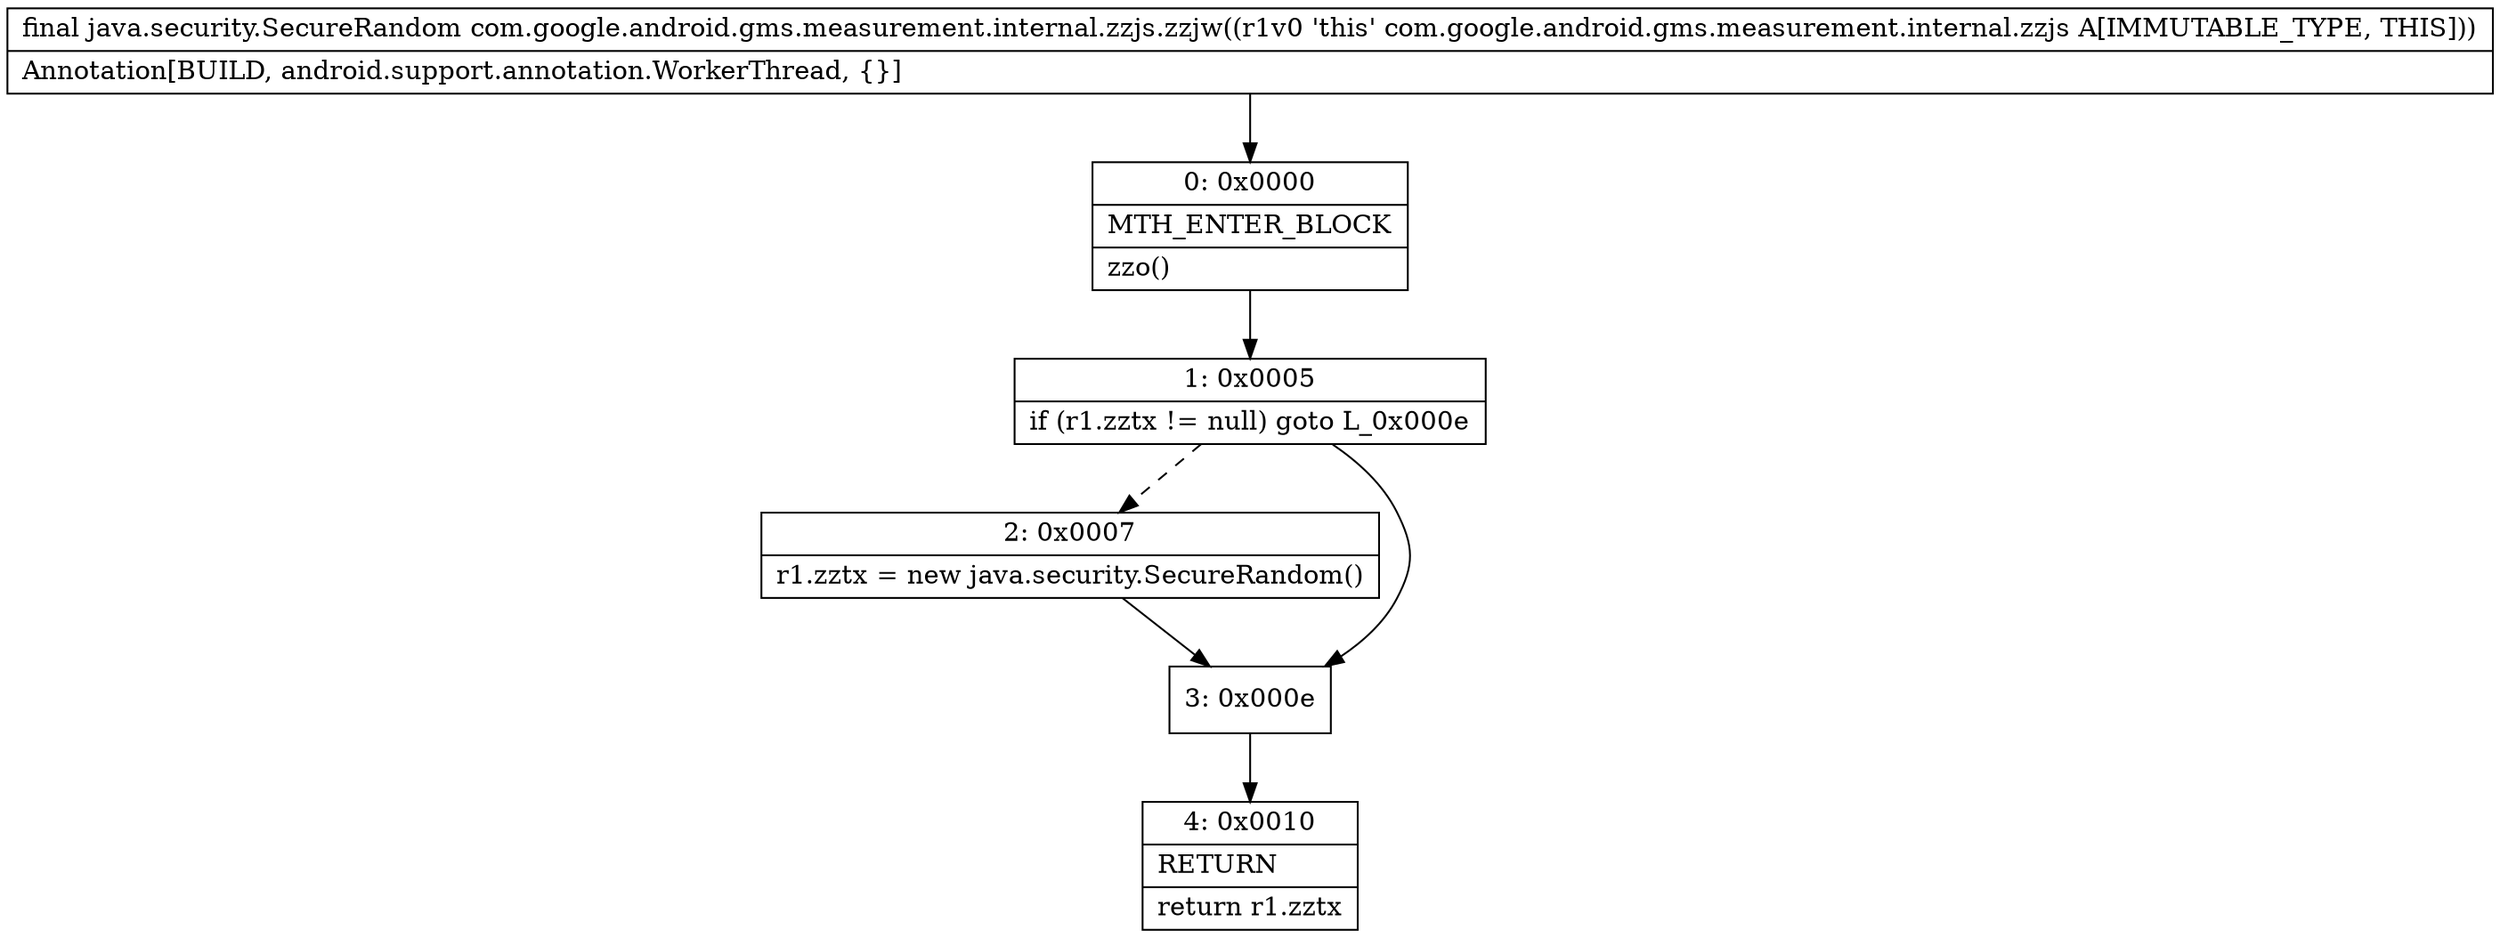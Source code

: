 digraph "CFG forcom.google.android.gms.measurement.internal.zzjs.zzjw()Ljava\/security\/SecureRandom;" {
Node_0 [shape=record,label="{0\:\ 0x0000|MTH_ENTER_BLOCK\l|zzo()\l}"];
Node_1 [shape=record,label="{1\:\ 0x0005|if (r1.zztx != null) goto L_0x000e\l}"];
Node_2 [shape=record,label="{2\:\ 0x0007|r1.zztx = new java.security.SecureRandom()\l}"];
Node_3 [shape=record,label="{3\:\ 0x000e}"];
Node_4 [shape=record,label="{4\:\ 0x0010|RETURN\l|return r1.zztx\l}"];
MethodNode[shape=record,label="{final java.security.SecureRandom com.google.android.gms.measurement.internal.zzjs.zzjw((r1v0 'this' com.google.android.gms.measurement.internal.zzjs A[IMMUTABLE_TYPE, THIS]))  | Annotation[BUILD, android.support.annotation.WorkerThread, \{\}]\l}"];
MethodNode -> Node_0;
Node_0 -> Node_1;
Node_1 -> Node_2[style=dashed];
Node_1 -> Node_3;
Node_2 -> Node_3;
Node_3 -> Node_4;
}

